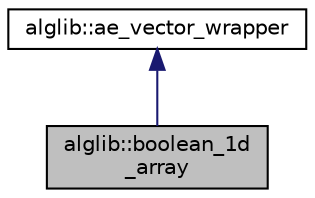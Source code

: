 digraph "alglib::boolean_1d_array"
{
  edge [fontname="Helvetica",fontsize="10",labelfontname="Helvetica",labelfontsize="10"];
  node [fontname="Helvetica",fontsize="10",shape=record];
  Node0 [label="alglib::boolean_1d\l_array",height=0.2,width=0.4,color="black", fillcolor="grey75", style="filled", fontcolor="black"];
  Node1 -> Node0 [dir="back",color="midnightblue",fontsize="10",style="solid",fontname="Helvetica"];
  Node1 [label="alglib::ae_vector_wrapper",height=0.2,width=0.4,color="black", fillcolor="white", style="filled",URL="$classalglib_1_1ae__vector__wrapper.html"];
}
